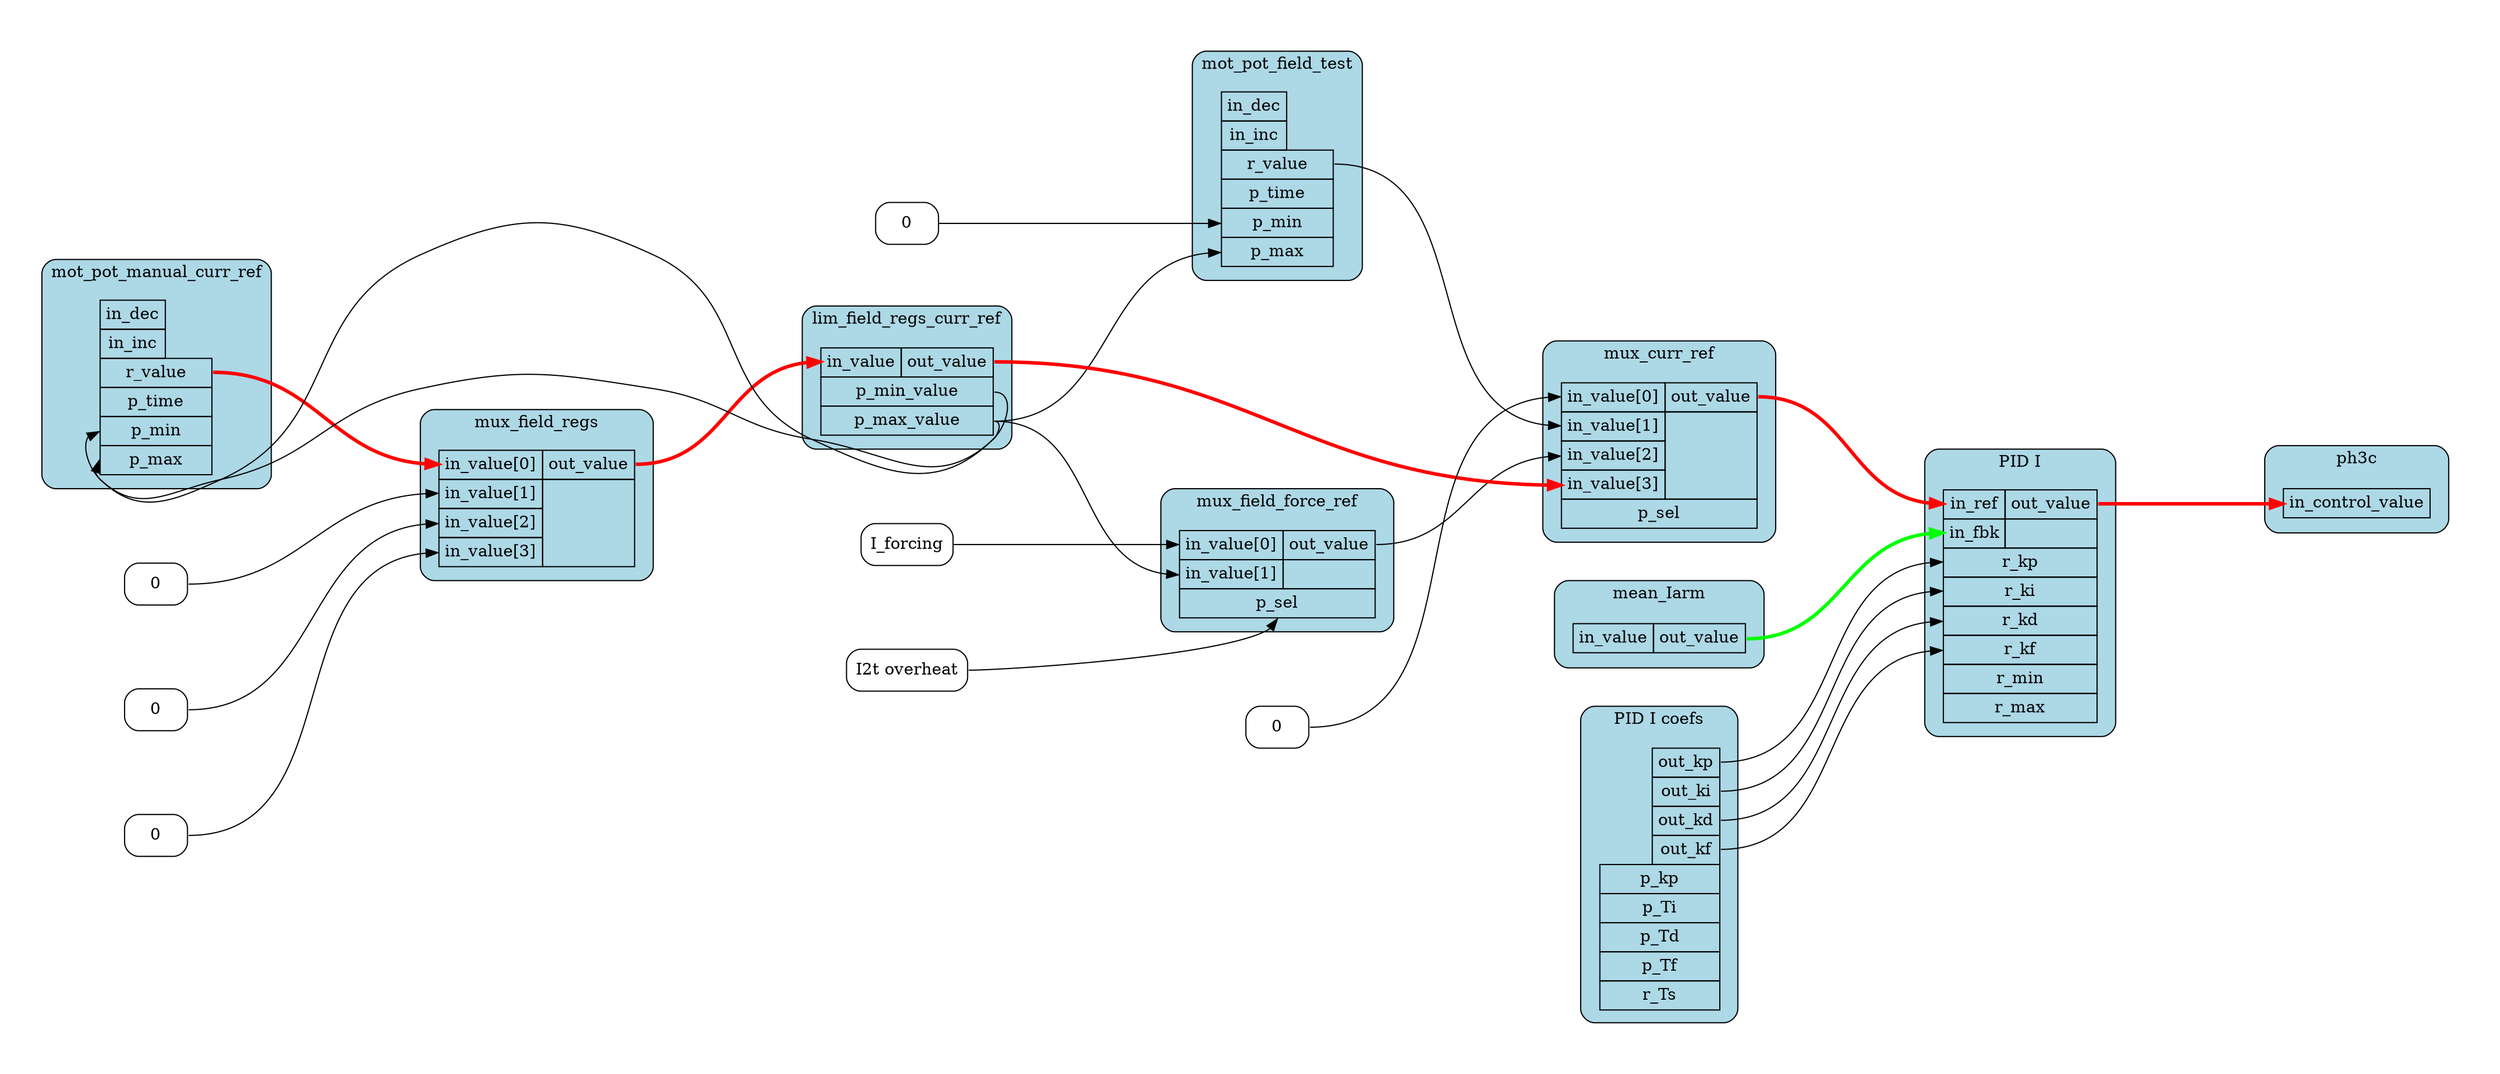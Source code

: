 digraph control_loop {
    rankdir = "LR";
    TBbalance = "min";

    style = "filled, rounded";
    fillcolor = "lightblue";
    color = "black";
    bgcolor = "white";
    layout = "dot";#dot;#osage;

    pad = 0.5;
    nodesep = 1;
    ranksep = 2;
    splines = "spline";

    concentrate = true;

    remincross = true;
    #searchsize = 3;

    #mclimit = 1.0;

    #outputorder = "nodesfirst";

    clusterrank = "local";
    compound = true;

    newrank = true;

    #ordering="in"; #out

    #packmode = "node";

    #overlap = scale;
    #outputorder=nodesfirst;
    #nslimit = 1;
    

    node [shape="rectangle"];
    edge [constraint = true];

    subgraph cluster_mot_pot_manual_curr_ref {
        label = "mot_pot_manual_curr_ref";
        node [shape = plaintext];
        mot_pot_manual_curr_ref [label = <
            <table border="0" cellborder="1" cellspacing="0" cellpadding="4">
            <tr><td port="in_dec">in_dec</td><td port="" border="0" width="40"></td></tr>
            <tr><td port="in_inc">in_inc</td></tr>
            <tr><td port="r_value" colspan="2">r_value</td></tr>
            <tr><td port="p_time" colspan="2">p_time</td></tr>
            <tr><td port="p_min" colspan="2">p_min</td></tr>
            <tr><td port="p_max" colspan="2">p_max</td></tr>
            </table>
        >];
    }

    mux_field_regs_zero1 [label="0" style="rounded"];
    mux_field_regs_zero2 [label="0" style="rounded"];
    mux_field_regs_zero3 [label="0" style="rounded"];

    subgraph cluster_mux_field_regs {
        label = "mux_field_regs";
        node [shape = plaintext];
        mux_field_regs [label = <
            <table border="0" cellborder="1" cellspacing="0" cellpadding="4">
            <tr><td port="in_value0">in_value[0]</td><td port="out_value">out_value</td></tr>
            <tr><td port="in_value1">in_value[1]</td><td port="" border="1" rowspan="3"></td></tr>
            <tr><td port="in_value2">in_value[2]</td></tr>
            <tr><td port="in_value3">in_value[3]</td></tr>
            </table>
        >];
    }

    mot_pot_field_test_min_zero [label="0" style="rounded"];

    subgraph cluster_mot_pot_field_test {
        label = "mot_pot_field_test";
        node [shape = plaintext];
        mot_pot_field_test [label = <
            <table border="0" cellborder="1" cellspacing="0" cellpadding="4">
            <tr><td port="in_dec">in_dec</td><td port="" border="0" width="40"></td></tr>
            <tr><td port="in_inc">in_inc</td></tr>
            <tr><td port="r_value" colspan="2">r_value</td></tr>
            <tr><td port="p_time" colspan="2">p_time</td></tr>
            <tr><td port="p_min" colspan="2">p_min</td></tr>
            <tr><td port="p_max" colspan="2">p_max</td></tr>
            </table>
        >];
    }

    field_force_ref [label="I_forcing" style="rounded"];

    field_forcing_ref_sel_i2t [label="I2t overheat" style="rounded"];

    subgraph cluster_mux_field_force_ref {
        label = "mux_field_force_ref";
        node [shape = plaintext];
        mux_field_force_ref [label = <
            <table border="0" cellborder="1" cellspacing="0" cellpadding="4">
            <tr><td port="in_value0">in_value[0]</td><td port="out_value">out_value</td></tr>
            <tr><td port="in_value1">in_value[1]</td><td port="" border="1" rowspan="1"></td></tr>
            <tr><td port="p_sel" colspan="2">p_sel</td></tr>
            </table>
        >];
    }

    subgraph cluster_lim_field_regs_curr_ref {
        label = "lim_field_regs_curr_ref";
        node [shape = plaintext];
        lim_field_regs_curr_ref [label = <
            <table border="0" cellborder="1" cellspacing="0" cellpadding="4">
            <tr><td port="in_value">in_value</td><td port="out_value">out_value</td></tr>
            <tr><td port="p_min_value" colspan="2">p_min_value</td></tr>
            <tr><td port="p_max_value" colspan="2">p_max_value</td></tr>
            </table>
        >];
    }

    mux_curr_ref_in0_zero [label="0" style="rounded"];

    subgraph cluster_mux_curr_ref {
        label = "mux_curr_ref";
        node [shape = plaintext];
        mux_curr_ref [label = <
            <table border="0" cellborder="1" cellspacing="0" cellpadding="4">
            <tr><td port="in_value0">in_value[0]</td><td port="out_value">out_value</td></tr>
            <tr><td port="in_value1">in_value[1]</td><td port="" border="1" rowspan="3"></td></tr>
            <tr><td port="in_value2">in_value[2]</td></tr>
            <tr><td port="in_value3">in_value[3]</td></tr>
            <tr><td port="p_sel" colspan="2">p_sel</td></tr>
            </table>
        >];
    }

    subgraph cluster_mean_Iarm {
        label = "mean_Iarm";
        node [shape = plaintext];
        mean_Iarm [label = <
            <table border="0" cellborder="1" cellspacing="0" cellpadding="4">
            <tr><td port="in_value">in_value</td><td port="out_value">out_value</td></tr>
            </table>
        >];
    }

    subgraph cluster_pid_i_coefs {
        label = "PID I coefs";
        node [shape = plaintext];
        pid_i_coefs [label = <
            <table border="0" cellborder="1" cellspacing="0" cellpadding="4">
            <tr><td port="" rowspan="4" border="0" width="45"></td><td port="out_kp">out_kp</td></tr>
            <tr><td port="out_ki">out_ki</td></tr>
            <tr><td port="out_kd">out_kd</td></tr>
            <tr><td port="out_kf">out_kf</td></tr>
            <tr><td port="p_kp" colspan="2">p_kp</td></tr>
            <tr><td port="p_Ti" colspan="2">p_Ti</td></tr>
            <tr><td port="p_Td" colspan="2">p_Td</td></tr>
            <tr><td port="p_Tf" colspan="2">p_Tf</td></tr>
            <tr><td port="r_Ts" colspan="2">r_Ts</td></tr>
            </table>
        >];
    }

    subgraph cluster_pid_i {
        label = "PID I";
        node [shape = plaintext];
        pid_i [label = <
            <table border="0" cellborder="1" cellspacing="0" cellpadding="4">
            <tr><td port="in_ref">in_ref</td><td port="out_value">out_value</td></tr>
            <tr><td port="in_fbk">in_fbk</td><td port=""></td></tr>
            <tr><td port="r_kp" colspan="2">r_kp</td></tr>
            <tr><td port="r_ki" colspan="2">r_ki</td></tr>
            <tr><td port="r_kd" colspan="2">r_kd</td></tr>
            <tr><td port="r_kf" colspan="2">r_kf</td></tr>
            <tr><td port="r_min" colspan="2">r_min</td></tr>
            <tr><td port="r_max" colspan="2">r_max</td></tr>
            </table>
        >];
    }

    subgraph cluster_ph3c {
        label = "ph3c";
        node [shape = plaintext];
        ph3c [label = <
            <table border="0" cellborder="1" cellspacing="0" cellpadding="4">
            <tr><td port="in_control_value">in_control_value</td></tr>
            </table>
        >];
    }


    # regulators
    # pid i coefs
    pid_i_coefs:out_kp:e -> pid_i:r_kp:w;
    pid_i_coefs:out_ki:e -> pid_i:r_ki:w;
    pid_i_coefs:out_kd:e -> pid_i:r_kd:w;
    pid_i_coefs:out_kf:e -> pid_i:r_kf:w;

    
    # pid i
    # min/max lim.
    lim_field_regs_curr_ref:p_min_value:e -> mot_pot_manual_curr_ref:p_min:w;
    lim_field_regs_curr_ref:p_max_value:e -> mot_pot_manual_curr_ref:p_max:w;
    mot_pot_field_test_min_zero           -> mot_pot_field_test:p_min:w;
    lim_field_regs_curr_ref:p_max_value:e -> mot_pot_field_test:p_max:w;

    mot_pot_manual_curr_ref:r_value:e -> mux_field_regs:in_value0:w [weight=5, color="red", penwidth=3.0];
    mux_field_regs_zero1:e -> mux_field_regs:in_value1:w;
    mux_field_regs_zero2:e -> mux_field_regs:in_value2:w;
    mux_field_regs_zero3:e -> mux_field_regs:in_value3:w;

    mux_field_regs:out_value:e -> lim_field_regs_curr_ref:in_value:w [weight=2, color="red", penwidth=3.0];
    
    field_force_ref:e               -> mux_field_force_ref:in_value0:w;
    lim_field_regs_curr_ref:p_max_value:e -> mux_field_force_ref:in_value1:w;
    field_forcing_ref_sel_i2t:e     -> mux_field_force_ref:p_sel:s;

    mux_curr_ref_in0_zero:e             -> mux_curr_ref:in_value0:w;
    mot_pot_field_test:r_value:e        -> mux_curr_ref:in_value1:w;
    mux_field_force_ref:out_value:e     -> mux_curr_ref:in_value2:w;
    lim_field_regs_curr_ref:out_value:e -> mux_curr_ref:in_value3:w [weight=1, color="red", penwidth=3.0];

    mux_curr_ref:out_value:e -> pid_i:in_ref:w [weight=5, color="red", penwidth=3.0];
    mean_Iarm:out_value:e -> pid_i:in_fbk:w [weight=1, color="green", penwidth=3.0];

    pid_i:out_value:e -> ph3c:in_control_value:w [weight=2, color="red", penwidth=3.0];
}